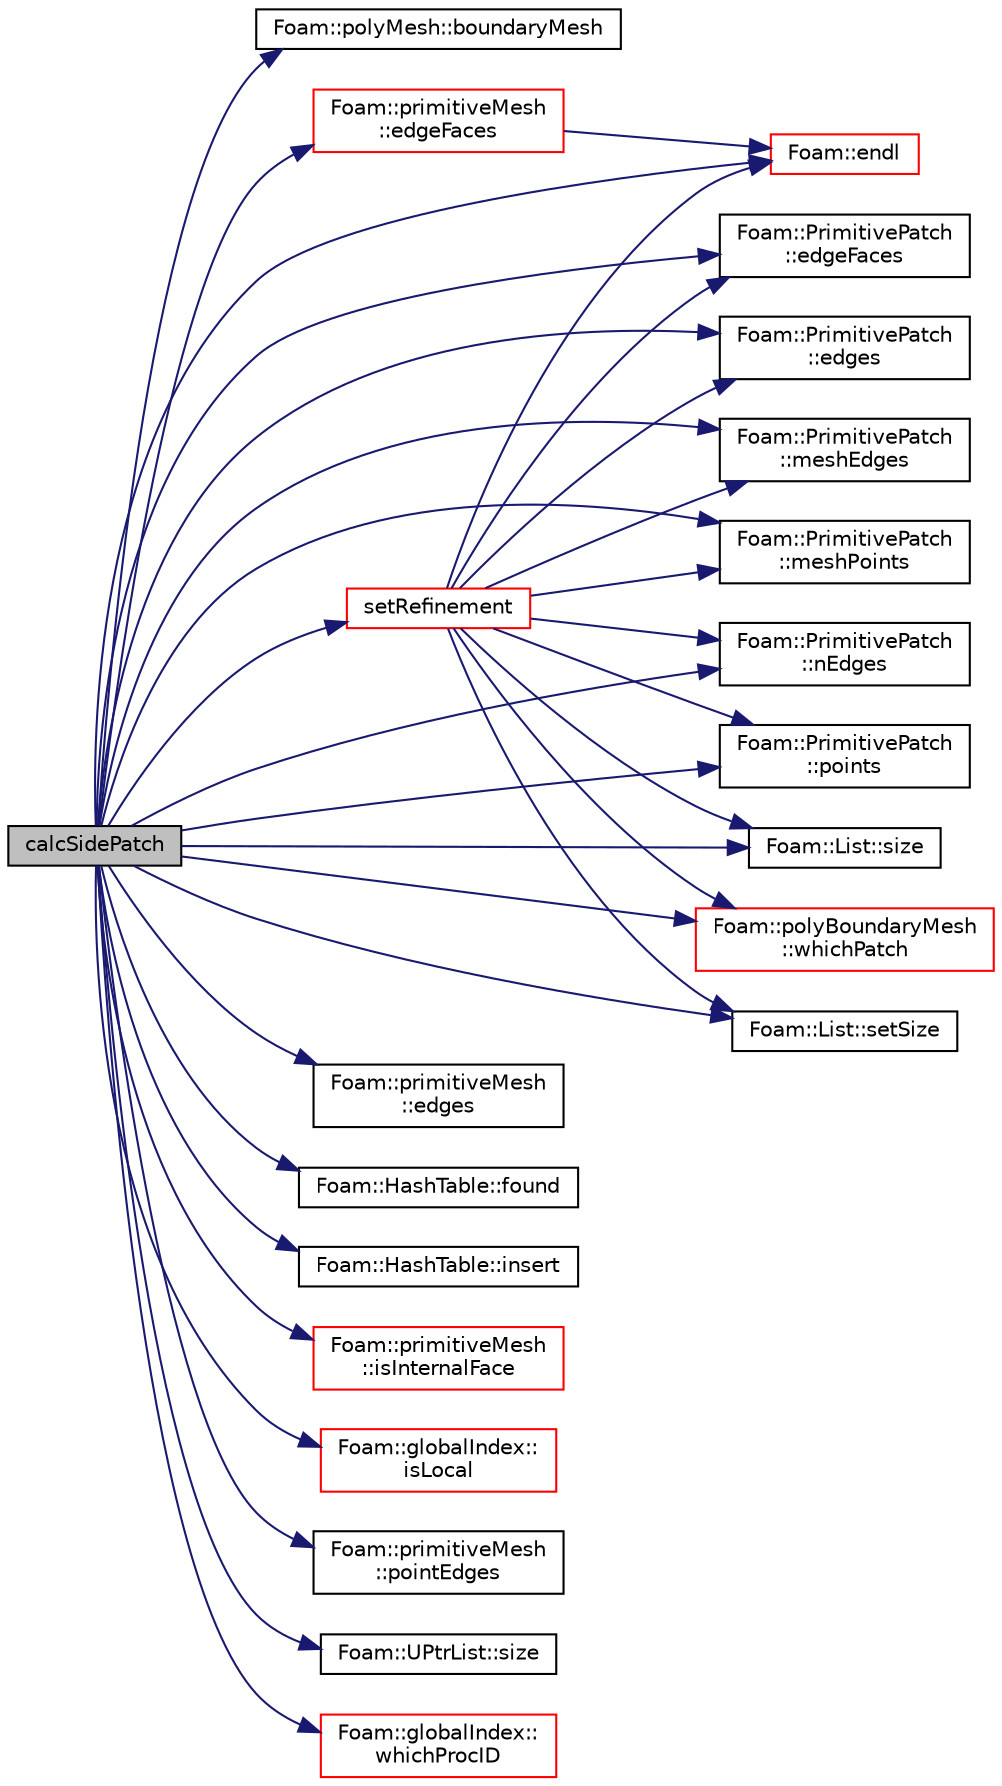 digraph "calcSidePatch"
{
  bgcolor="transparent";
  edge [fontname="Helvetica",fontsize="10",labelfontname="Helvetica",labelfontsize="10"];
  node [fontname="Helvetica",fontsize="10",shape=record];
  rankdir="LR";
  Node2198 [label="calcSidePatch",height=0.2,width=0.4,color="black", fillcolor="grey75", style="filled", fontcolor="black"];
  Node2198 -> Node2199 [color="midnightblue",fontsize="10",style="solid",fontname="Helvetica"];
  Node2199 [label="Foam::polyMesh::boundaryMesh",height=0.2,width=0.4,color="black",URL="$a28565.html#a9f2b68c134340291eda6197f47f25484",tooltip="Return boundary mesh. "];
  Node2198 -> Node2200 [color="midnightblue",fontsize="10",style="solid",fontname="Helvetica"];
  Node2200 [label="Foam::PrimitivePatch\l::edgeFaces",height=0.2,width=0.4,color="black",URL="$a28693.html#ad38ecd2902727a890ebd437731c271c8",tooltip="Return edge-face addressing. "];
  Node2198 -> Node2201 [color="midnightblue",fontsize="10",style="solid",fontname="Helvetica"];
  Node2201 [label="Foam::primitiveMesh\l::edgeFaces",height=0.2,width=0.4,color="red",URL="$a28685.html#ad38ecd2902727a890ebd437731c271c8"];
  Node2201 -> Node2202 [color="midnightblue",fontsize="10",style="solid",fontname="Helvetica"];
  Node2202 [label="Foam::endl",height=0.2,width=0.4,color="red",URL="$a21851.html#a2db8fe02a0d3909e9351bb4275b23ce4",tooltip="Add newline and flush stream. "];
  Node2198 -> Node2269 [color="midnightblue",fontsize="10",style="solid",fontname="Helvetica"];
  Node2269 [label="Foam::PrimitivePatch\l::edges",height=0.2,width=0.4,color="black",URL="$a28693.html#a21d764179912ddda5c6f95193c289846",tooltip="Return list of edges, address into LOCAL point list. "];
  Node2198 -> Node2248 [color="midnightblue",fontsize="10",style="solid",fontname="Helvetica"];
  Node2248 [label="Foam::primitiveMesh\l::edges",height=0.2,width=0.4,color="black",URL="$a28685.html#a21d764179912ddda5c6f95193c289846",tooltip="Return mesh edges. Uses calcEdges. "];
  Node2198 -> Node2202 [color="midnightblue",fontsize="10",style="solid",fontname="Helvetica"];
  Node2198 -> Node2270 [color="midnightblue",fontsize="10",style="solid",fontname="Helvetica"];
  Node2270 [label="Foam::HashTable::found",height=0.2,width=0.4,color="black",URL="$a26841.html#a9a7a02c333e3e98344a1e5b891c4d985",tooltip="Return true if hashedEntry is found in table. "];
  Node2198 -> Node2271 [color="midnightblue",fontsize="10",style="solid",fontname="Helvetica"];
  Node2271 [label="Foam::HashTable::insert",height=0.2,width=0.4,color="black",URL="$a26841.html#a5eee1e0e199ad59b9cb3916cd42156e0",tooltip="Insert a new hashedEntry. "];
  Node2198 -> Node2272 [color="midnightblue",fontsize="10",style="solid",fontname="Helvetica"];
  Node2272 [label="Foam::primitiveMesh\l::isInternalFace",height=0.2,width=0.4,color="red",URL="$a28685.html#ae3e48ad9ec4c5132ec7d3d702ad17c9e",tooltip="Return true if given face label is internal to the mesh. "];
  Node2198 -> Node2274 [color="midnightblue",fontsize="10",style="solid",fontname="Helvetica"];
  Node2274 [label="Foam::globalIndex::\lisLocal",height=0.2,width=0.4,color="red",URL="$a28481.html#aff6dbd43e99cc9667fe841c1d67046b2",tooltip="Is on local processor. "];
  Node2198 -> Node2276 [color="midnightblue",fontsize="10",style="solid",fontname="Helvetica"];
  Node2276 [label="Foam::PrimitivePatch\l::meshEdges",height=0.2,width=0.4,color="black",URL="$a28693.html#a3c91e7d5baf71c37da45885242cd1c7d",tooltip="Return labels of patch edges in the global edge list using. "];
  Node2198 -> Node2277 [color="midnightblue",fontsize="10",style="solid",fontname="Helvetica"];
  Node2277 [label="Foam::PrimitivePatch\l::meshPoints",height=0.2,width=0.4,color="black",URL="$a28693.html#a52e3a457780fe74b31d39dc046bce1d8",tooltip="Return labelList of mesh points in patch. They are constructed. "];
  Node2198 -> Node2278 [color="midnightblue",fontsize="10",style="solid",fontname="Helvetica"];
  Node2278 [label="Foam::PrimitivePatch\l::nEdges",height=0.2,width=0.4,color="black",URL="$a28693.html#a086513bcff1a3f1684e1a3879dd90deb",tooltip="Return number of edges in patch. "];
  Node2198 -> Node2264 [color="midnightblue",fontsize="10",style="solid",fontname="Helvetica"];
  Node2264 [label="Foam::primitiveMesh\l::pointEdges",height=0.2,width=0.4,color="black",URL="$a28685.html#a219060536b044c749e6178283665d632"];
  Node2198 -> Node2279 [color="midnightblue",fontsize="10",style="solid",fontname="Helvetica"];
  Node2279 [label="Foam::PrimitivePatch\l::points",height=0.2,width=0.4,color="black",URL="$a28693.html#aa3c7d968f31c88780c663876f64ef6a6",tooltip="Return reference to global points. "];
  Node2198 -> Node2280 [color="midnightblue",fontsize="10",style="solid",fontname="Helvetica"];
  Node2280 [label="setRefinement",height=0.2,width=0.4,color="red",URL="$a22385.html#a9488cb0518f21b76444c508cc9658d64",tooltip="Play commands into polyTopoChange to create layers on top. "];
  Node2280 -> Node2202 [color="midnightblue",fontsize="10",style="solid",fontname="Helvetica"];
  Node2280 -> Node2249 [color="midnightblue",fontsize="10",style="solid",fontname="Helvetica"];
  Node2249 [label="Foam::List::size",height=0.2,width=0.4,color="black",URL="$a26833.html#a8a5f6fa29bd4b500caf186f60245b384",tooltip="Override size to be inconsistent with allocated storage. "];
  Node2280 -> Node2269 [color="midnightblue",fontsize="10",style="solid",fontname="Helvetica"];
  Node2280 -> Node2277 [color="midnightblue",fontsize="10",style="solid",fontname="Helvetica"];
  Node2280 -> Node2276 [color="midnightblue",fontsize="10",style="solid",fontname="Helvetica"];
  Node2280 -> Node2278 [color="midnightblue",fontsize="10",style="solid",fontname="Helvetica"];
  Node2280 -> Node2200 [color="midnightblue",fontsize="10",style="solid",fontname="Helvetica"];
  Node2280 -> Node2279 [color="midnightblue",fontsize="10",style="solid",fontname="Helvetica"];
  Node2280 -> Node2295 [color="midnightblue",fontsize="10",style="solid",fontname="Helvetica"];
  Node2295 [label="Foam::polyBoundaryMesh\l::whichPatch",height=0.2,width=0.4,color="red",URL="$a28557.html#aa2ff13fd90903c4f4cdfe81b48b2bb92",tooltip="Return patch index for a given face label. "];
  Node2280 -> Node2253 [color="midnightblue",fontsize="10",style="solid",fontname="Helvetica"];
  Node2253 [label="Foam::List::setSize",height=0.2,width=0.4,color="black",URL="$a26833.html#aedb985ffeaf1bdbfeccc2a8730405703",tooltip="Reset size of List. "];
  Node2198 -> Node2253 [color="midnightblue",fontsize="10",style="solid",fontname="Helvetica"];
  Node2198 -> Node2249 [color="midnightblue",fontsize="10",style="solid",fontname="Helvetica"];
  Node2198 -> Node2427 [color="midnightblue",fontsize="10",style="solid",fontname="Helvetica"];
  Node2427 [label="Foam::UPtrList::size",height=0.2,width=0.4,color="black",URL="$a27101.html#a47b3bf30da1eb3ab8076b5fbe00e0494",tooltip="Return the number of elements in the UPtrList. "];
  Node2198 -> Node2295 [color="midnightblue",fontsize="10",style="solid",fontname="Helvetica"];
  Node2198 -> Node2738 [color="midnightblue",fontsize="10",style="solid",fontname="Helvetica"];
  Node2738 [label="Foam::globalIndex::\lwhichProcID",height=0.2,width=0.4,color="red",URL="$a28481.html#a2290e78754eefe18bf9f30479d67a004",tooltip="Which processor does global come from? Binary search. "];
}
